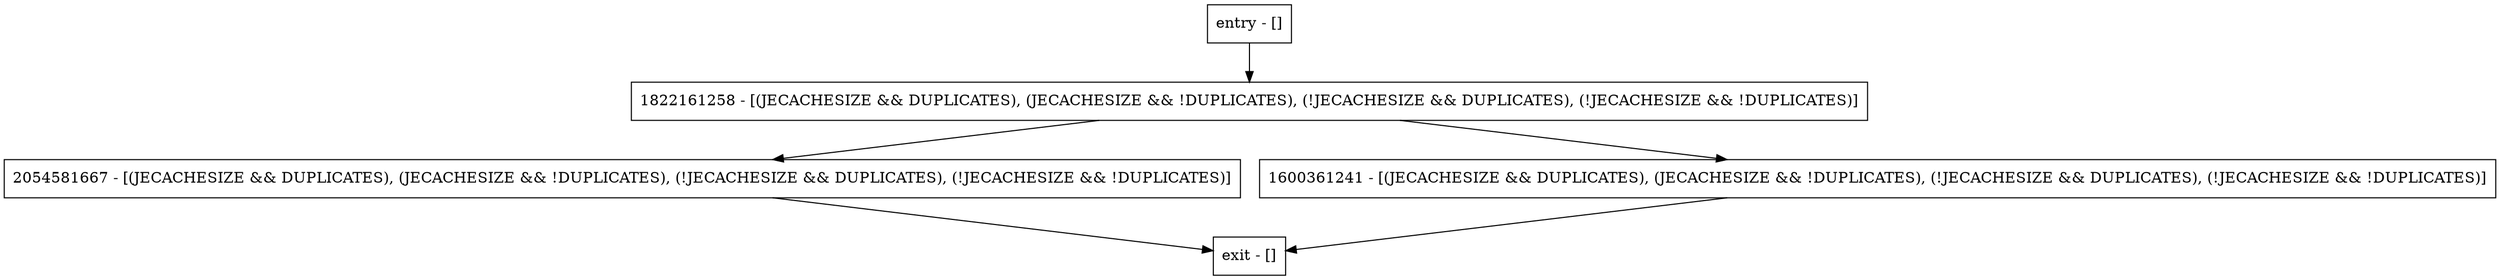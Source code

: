 digraph verifyChecksum {
node [shape=record];
entry [label="entry - []"];
exit [label="exit - []"];
1822161258 [label="1822161258 - [(JECACHESIZE && DUPLICATES), (JECACHESIZE && !DUPLICATES), (!JECACHESIZE && DUPLICATES), (!JECACHESIZE && !DUPLICATES)]"];
2054581667 [label="2054581667 - [(JECACHESIZE && DUPLICATES), (JECACHESIZE && !DUPLICATES), (!JECACHESIZE && DUPLICATES), (!JECACHESIZE && !DUPLICATES)]"];
1600361241 [label="1600361241 - [(JECACHESIZE && DUPLICATES), (JECACHESIZE && !DUPLICATES), (!JECACHESIZE && DUPLICATES), (!JECACHESIZE && !DUPLICATES)]"];
entry;
exit;
entry -> 1822161258;
1822161258 -> 2054581667;
1822161258 -> 1600361241;
2054581667 -> exit;
1600361241 -> exit;
}

